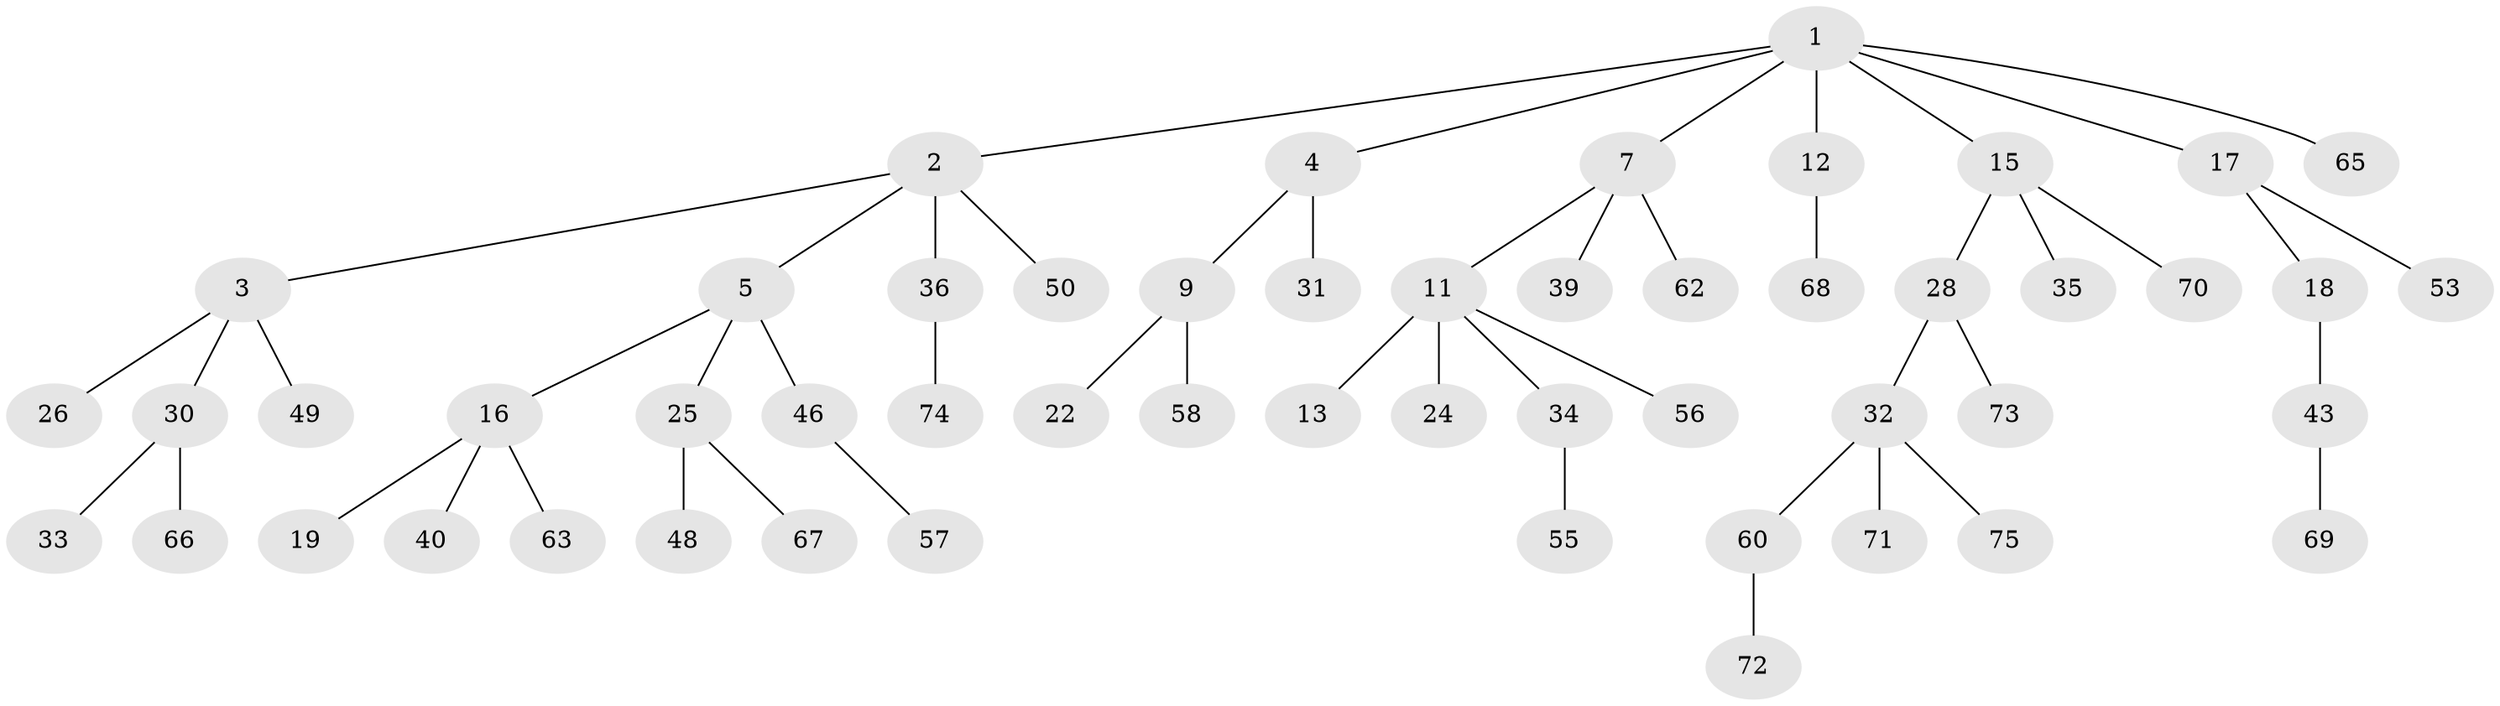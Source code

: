 // original degree distribution, {6: 0.039473684210526314, 4: 0.05263157894736842, 3: 0.18421052631578946, 2: 0.25, 1: 0.47368421052631576}
// Generated by graph-tools (version 1.1) at 2025/42/03/06/25 10:42:05]
// undirected, 53 vertices, 52 edges
graph export_dot {
graph [start="1"]
  node [color=gray90,style=filled];
  1 [super="+6"];
  2 [super="+76"];
  3 [super="+29"];
  4 [super="+10"];
  5 [super="+14"];
  7 [super="+8"];
  9 [super="+45"];
  11 [super="+21"];
  12 [super="+38"];
  13;
  15 [super="+27"];
  16 [super="+41"];
  17 [super="+23"];
  18 [super="+20"];
  19;
  22;
  24;
  25 [super="+44"];
  26 [super="+59"];
  28 [super="+37"];
  30;
  31;
  32 [super="+42"];
  33 [super="+52"];
  34;
  35;
  36 [super="+51"];
  39;
  40;
  43 [super="+47"];
  46;
  48;
  49;
  50;
  53 [super="+54"];
  55 [super="+61"];
  56;
  57;
  58;
  60;
  62;
  63 [super="+64"];
  65;
  66;
  67;
  68;
  69;
  70;
  71;
  72;
  73;
  74;
  75;
  1 -- 2;
  1 -- 4;
  1 -- 7;
  1 -- 12;
  1 -- 65;
  1 -- 17;
  1 -- 15;
  2 -- 3;
  2 -- 5;
  2 -- 36;
  2 -- 50;
  3 -- 26;
  3 -- 49;
  3 -- 30;
  4 -- 9;
  4 -- 31;
  5 -- 46;
  5 -- 16;
  5 -- 25;
  7 -- 62;
  7 -- 11;
  7 -- 39;
  9 -- 22;
  9 -- 58;
  11 -- 13;
  11 -- 24;
  11 -- 34;
  11 -- 56;
  12 -- 68;
  15 -- 35;
  15 -- 28;
  15 -- 70;
  16 -- 19;
  16 -- 40;
  16 -- 63;
  17 -- 18;
  17 -- 53;
  18 -- 43;
  25 -- 48;
  25 -- 67;
  28 -- 32;
  28 -- 73;
  30 -- 33;
  30 -- 66;
  32 -- 60;
  32 -- 75;
  32 -- 71;
  34 -- 55;
  36 -- 74;
  43 -- 69;
  46 -- 57;
  60 -- 72;
}
